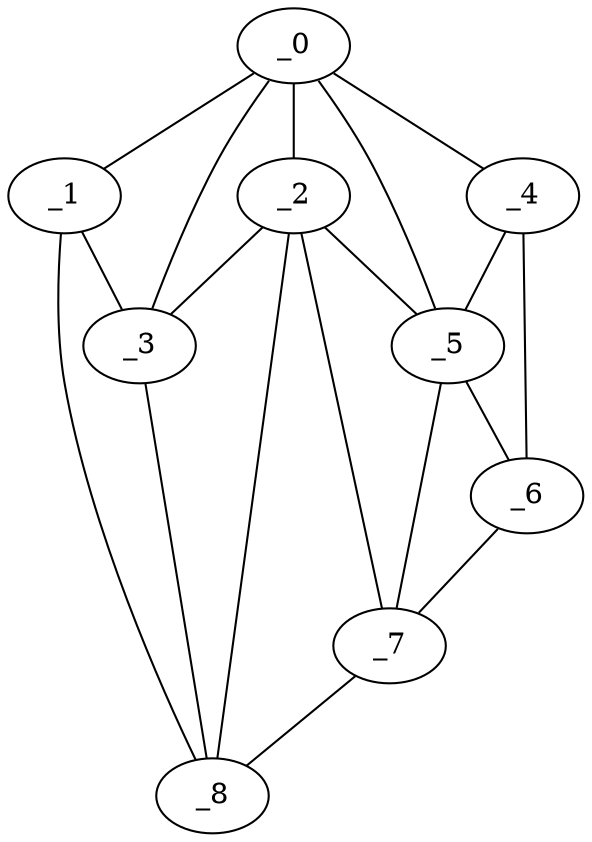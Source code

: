 graph "obj28__185.gxl" {
	_0	 [x=93,
		y=28];
	_1	 [x=95,
		y=16];
	_0 -- _1	 [valence=1];
	_2	 [x=99,
		y=35];
	_0 -- _2	 [valence=2];
	_3	 [x=101,
		y=22];
	_0 -- _3	 [valence=1];
	_4	 [x=103,
		y=95];
	_0 -- _4	 [valence=1];
	_5	 [x=104,
		y=88];
	_0 -- _5	 [valence=2];
	_1 -- _3	 [valence=2];
	_8	 [x=126,
		y=40];
	_1 -- _8	 [valence=1];
	_2 -- _3	 [valence=2];
	_2 -- _5	 [valence=2];
	_7	 [x=125,
		y=52];
	_2 -- _7	 [valence=2];
	_2 -- _8	 [valence=1];
	_3 -- _8	 [valence=1];
	_4 -- _5	 [valence=2];
	_6	 [x=105,
		y=104];
	_4 -- _6	 [valence=1];
	_5 -- _6	 [valence=2];
	_5 -- _7	 [valence=1];
	_6 -- _7	 [valence=1];
	_7 -- _8	 [valence=1];
}
